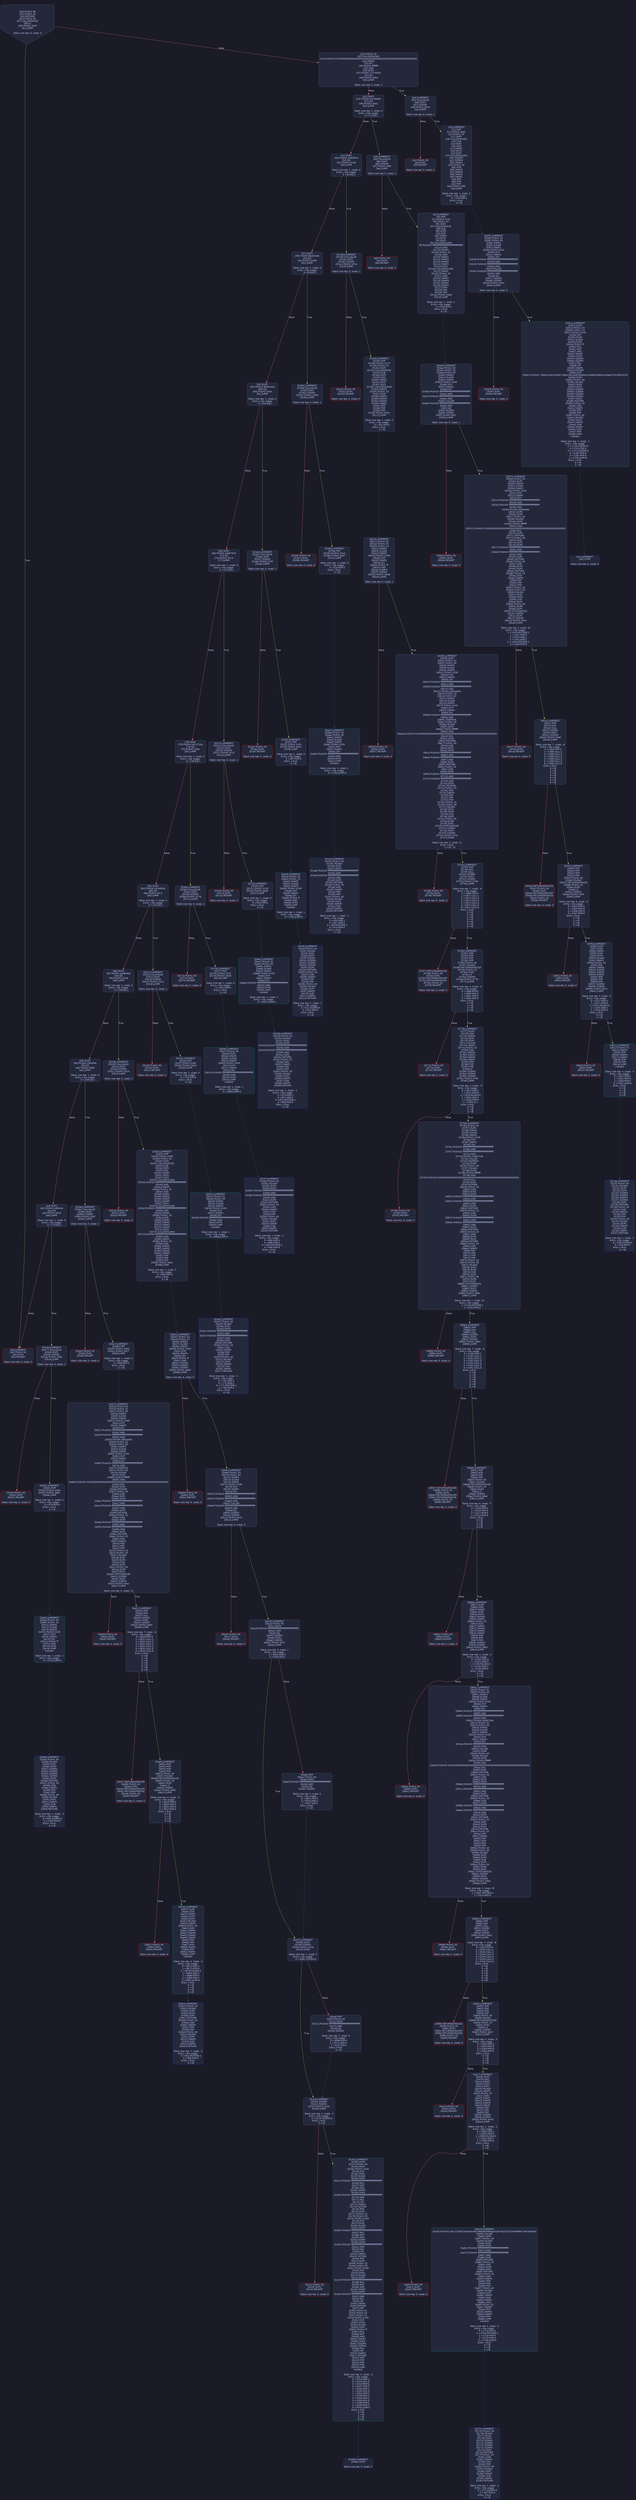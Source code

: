 digraph G {
    node [shape=box, style="filled, rounded", color="#565f89", fontcolor="#c0caf5", fontname="Helvetica", fillcolor="#24283b"];
    edge [color="#414868", fontcolor="#c0caf5", fontname="Helvetica"];
    bgcolor="#1a1b26";
    0 [ label = "[00] PUSH1 80
[02] PUSH1 40
[04] MSTORE
[05] PUSH1 04
[07] CALLDATASIZE
[08] LT
[09] PUSH2 00af
[0c] JUMPI

Stack size req: 0, sizeΔ: 0
" shape = invhouse]
    1 [ label = "[0d] PUSH1 00
[0f] CALLDATALOAD
[10] PUSH29 0100000000000000000000000000000000000000000000000000000000
[2e] SWAP1
[2f] DIV
[30] PUSH4 ffffffff
[35] AND
[36] DUP1
[37] PUSH4 27270550
[3c] EQ
[3d] PUSH2 00b4
[40] JUMPI

Stack size req: 0, sizeΔ: 1
"]
    2 [ label = "[41] DUP1
[42] PUSH4 43156db6
[47] EQ
[48] PUSH2 00e3
[4b] JUMPI

Stack size req: 1, sizeΔ: 0
Entry->Op usage:
	0->71:EQ:1
"]
    3 [ label = "[4c] DUP1
[4d] PUSH4 4bbf3a7a
[52] EQ
[53] PUSH2 0148
[56] JUMPI

Stack size req: 1, sizeΔ: 0
Entry->Op usage:
	0->82:EQ:1
"]
    4 [ label = "[57] DUP1
[58] PUSH4 8da5cb5b
[5d] EQ
[5e] PUSH2 018d
[61] JUMPI

Stack size req: 1, sizeΔ: 0
Entry->Op usage:
	0->93:EQ:1
"]
    5 [ label = "[62] DUP1
[63] PUSH4 90ae144e
[68] EQ
[69] PUSH2 01e4
[6c] JUMPI

Stack size req: 1, sizeΔ: 0
Entry->Op usage:
	0->104:EQ:1
"]
    6 [ label = "[6d] DUP1
[6e] PUSH4 a3e67610
[73] EQ
[74] PUSH2 0213
[77] JUMPI

Stack size req: 1, sizeΔ: 0
Entry->Op usage:
	0->115:EQ:1
"]
    7 [ label = "[78] DUP1
[79] PUSH4 b31c710a
[7e] EQ
[7f] PUSH2 026a
[82] JUMPI

Stack size req: 1, sizeΔ: 0
Entry->Op usage:
	0->126:EQ:1
"]
    8 [ label = "[83] DUP1
[84] PUSH4 c42bd05a
[89] EQ
[8a] PUSH2 02c1
[8d] JUMPI

Stack size req: 1, sizeΔ: 0
Entry->Op usage:
	0->137:EQ:1
"]
    9 [ label = "[8e] DUP1
[8f] PUSH4 ca48b0be
[94] EQ
[95] PUSH2 0318
[98] JUMPI

Stack size req: 1, sizeΔ: 0
Entry->Op usage:
	0->148:EQ:1
"]
    10 [ label = "[99] DUP1
[9a] PUSH4 cfa5df4b
[9f] EQ
[a0] PUSH2 039b
[a3] JUMPI

Stack size req: 1, sizeΔ: 0
Entry->Op usage:
	0->159:EQ:1
"]
    11 [ label = "[a4] DUP1
[a5] PUSH4 fc892cfe
[aa] EQ
[ab] PUSH2 03c6
[ae] JUMPI

Stack size req: 1, sizeΔ: 0
Entry->Op usage:
	0->170:EQ:1
"]
    12 [ label = "[af] JUMPDEST
[b0] PUSH1 00
[b2] DUP1
[b3] REVERT

Stack size req: 0, sizeΔ: 0
" color = "red"]
    13 [ label = "[b4] JUMPDEST
[b5] CALLVALUE
[b6] DUP1
[b7] ISZERO
[b8] PUSH2 00c0
[bb] JUMPI

Stack size req: 0, sizeΔ: 1
"]
    14 [ label = "[bc] PUSH1 00
[be] DUP1
[bf] REVERT

Stack size req: 0, sizeΔ: 0
" color = "red"]
    15 [ label = "[c0] JUMPDEST
[c1] POP
[c2] PUSH2 00e1
[c5] PUSH1 04
[c7] DUP1
[c8] CALLDATASIZE
[c9] SUB
[ca] DUP2
[cb] ADD
[cc] SWAP1
[cd] DUP1
[ce] DUP1
[cf] CALLDATALOAD
[d0] ISZERO
[d1] ISZERO
[d2] SWAP1
[d3] PUSH1 20
[d5] ADD
[d6] SWAP1
[d7] SWAP3
[d8] SWAP2
[d9] SWAP1
[da] POP
[db] POP
[dc] POP
[dd] PUSH2 03f5
[e0] JUMP

Stack size req: 1, sizeΔ: 1
Entry->Op usage:
	0->193:POP:0
Entry->Exit:
	0->😵
"]
    16 [ label = "[e1] JUMPDEST
[e2] STOP

Stack size req: 0, sizeΔ: 0
" color = "darkblue"]
    17 [ label = "[e3] JUMPDEST
[e4] CALLVALUE
[e5] DUP1
[e6] ISZERO
[e7] PUSH2 00ef
[ea] JUMPI

Stack size req: 0, sizeΔ: 1
"]
    18 [ label = "[eb] PUSH1 00
[ed] DUP1
[ee] REVERT

Stack size req: 0, sizeΔ: 0
" color = "red"]
    19 [ label = "[ef] JUMPDEST
[f0] POP
[f1] PUSH2 012e
[f4] PUSH1 04
[f6] DUP1
[f7] CALLDATASIZE
[f8] SUB
[f9] DUP2
[fa] ADD
[fb] SWAP1
[fc] DUP1
[fd] DUP1
[fe] CALLDATALOAD
[ff] PUSH20 ffffffffffffffffffffffffffffffffffffffff
[0114] AND
[0115] SWAP1
[0116] PUSH1 20
[0118] ADD
[0119] SWAP1
[011a] SWAP3
[011b] SWAP2
[011c] SWAP1
[011d] DUP1
[011e] CALLDATALOAD
[011f] SWAP1
[0120] PUSH1 20
[0122] ADD
[0123] SWAP1
[0124] SWAP3
[0125] SWAP2
[0126] SWAP1
[0127] POP
[0128] POP
[0129] POP
[012a] PUSH2 04a9
[012d] JUMP

Stack size req: 1, sizeΔ: 2
Entry->Op usage:
	0->240:POP:0
Entry->Exit:
	0->😵
"]
    20 [ label = "[012e] JUMPDEST
[012f] PUSH1 40
[0131] MLOAD
[0132] DUP1
[0133] DUP3
[0134] ISZERO
[0135] ISZERO
[0136] ISZERO
[0137] ISZERO
[0138] DUP2
[0139] MSTORE
[013a] PUSH1 20
[013c] ADD
[013d] SWAP2
[013e] POP
[013f] POP
[0140] PUSH1 40
[0142] MLOAD
[0143] DUP1
[0144] SWAP2
[0145] SUB
[0146] SWAP1
[0147] RETURN

Stack size req: 1, sizeΔ: -1
Entry->Op usage:
	0->308:ISZERO:0
	0->318:POP:0
Entry->Exit:
	0->😵
" color = "darkblue"]
    21 [ label = "[0148] JUMPDEST
[0149] CALLVALUE
[014a] DUP1
[014b] ISZERO
[014c] PUSH2 0154
[014f] JUMPI

Stack size req: 0, sizeΔ: 1
"]
    22 [ label = "[0150] PUSH1 00
[0152] DUP1
[0153] REVERT

Stack size req: 0, sizeΔ: 0
" color = "red"]
    23 [ label = "[0154] JUMPDEST
[0155] POP
[0156] PUSH2 0173
[0159] PUSH1 04
[015b] DUP1
[015c] CALLDATASIZE
[015d] SUB
[015e] DUP2
[015f] ADD
[0160] SWAP1
[0161] DUP1
[0162] DUP1
[0163] CALLDATALOAD
[0164] SWAP1
[0165] PUSH1 20
[0167] ADD
[0168] SWAP1
[0169] SWAP3
[016a] SWAP2
[016b] SWAP1
[016c] POP
[016d] POP
[016e] POP
[016f] PUSH2 061b
[0172] JUMP

Stack size req: 1, sizeΔ: 1
Entry->Op usage:
	0->341:POP:0
Entry->Exit:
	0->😵
"]
    24 [ label = "[0173] JUMPDEST
[0174] PUSH1 40
[0176] MLOAD
[0177] DUP1
[0178] DUP3
[0179] ISZERO
[017a] ISZERO
[017b] ISZERO
[017c] ISZERO
[017d] DUP2
[017e] MSTORE
[017f] PUSH1 20
[0181] ADD
[0182] SWAP2
[0183] POP
[0184] POP
[0185] PUSH1 40
[0187] MLOAD
[0188] DUP1
[0189] SWAP2
[018a] SUB
[018b] SWAP1
[018c] RETURN

Stack size req: 1, sizeΔ: -1
Entry->Op usage:
	0->377:ISZERO:0
	0->387:POP:0
Entry->Exit:
	0->😵
" color = "darkblue"]
    25 [ label = "[018d] JUMPDEST
[018e] CALLVALUE
[018f] DUP1
[0190] ISZERO
[0191] PUSH2 0199
[0194] JUMPI

Stack size req: 0, sizeΔ: 1
"]
    26 [ label = "[0195] PUSH1 00
[0197] DUP1
[0198] REVERT

Stack size req: 0, sizeΔ: 0
" color = "red"]
    27 [ label = "[0199] JUMPDEST
[019a] POP
[019b] PUSH2 01a2
[019e] PUSH2 0aa7
[01a1] JUMP

Stack size req: 1, sizeΔ: 0
Entry->Op usage:
	0->410:POP:0
Entry->Exit:
	0->😵
"]
    28 [ label = "[01a2] JUMPDEST
[01a3] PUSH1 40
[01a5] MLOAD
[01a6] DUP1
[01a7] DUP3
[01a8] PUSH20 ffffffffffffffffffffffffffffffffffffffff
[01bd] AND
[01be] PUSH20 ffffffffffffffffffffffffffffffffffffffff
[01d3] AND
[01d4] DUP2
[01d5] MSTORE
[01d6] PUSH1 20
[01d8] ADD
[01d9] SWAP2
[01da] POP
[01db] POP
[01dc] PUSH1 40
[01de] MLOAD
[01df] DUP1
[01e0] SWAP2
[01e1] SUB
[01e2] SWAP1
[01e3] RETURN

Stack size req: 1, sizeΔ: -1
Entry->Op usage:
	0->445:AND:1
	0->467:AND:1
	0->469:MSTORE:1
	0->474:POP:0
Entry->Exit:
	0->😵
" color = "darkblue"]
    29 [ label = "[01e4] JUMPDEST
[01e5] CALLVALUE
[01e6] DUP1
[01e7] ISZERO
[01e8] PUSH2 01f0
[01eb] JUMPI

Stack size req: 0, sizeΔ: 1
"]
    30 [ label = "[01ec] PUSH1 00
[01ee] DUP1
[01ef] REVERT

Stack size req: 0, sizeΔ: 0
" color = "red"]
    31 [ label = "[01f0] JUMPDEST
[01f1] POP
[01f2] PUSH2 01f9
[01f5] PUSH2 0acd
[01f8] JUMP

Stack size req: 1, sizeΔ: 0
Entry->Op usage:
	0->497:POP:0
Entry->Exit:
	0->😵
"]
    32 [ label = "[01f9] JUMPDEST
[01fa] PUSH1 40
[01fc] MLOAD
[01fd] DUP1
[01fe] DUP3
[01ff] ISZERO
[0200] ISZERO
[0201] ISZERO
[0202] ISZERO
[0203] DUP2
[0204] MSTORE
[0205] PUSH1 20
[0207] ADD
[0208] SWAP2
[0209] POP
[020a] POP
[020b] PUSH1 40
[020d] MLOAD
[020e] DUP1
[020f] SWAP2
[0210] SUB
[0211] SWAP1
[0212] RETURN

Stack size req: 1, sizeΔ: -1
Entry->Op usage:
	0->511:ISZERO:0
	0->521:POP:0
Entry->Exit:
	0->😵
" color = "darkblue"]
    33 [ label = "[0213] JUMPDEST
[0214] CALLVALUE
[0215] DUP1
[0216] ISZERO
[0217] PUSH2 021f
[021a] JUMPI

Stack size req: 0, sizeΔ: 1
"]
    34 [ label = "[021b] PUSH1 00
[021d] DUP1
[021e] REVERT

Stack size req: 0, sizeΔ: 0
" color = "red"]
    35 [ label = "[021f] JUMPDEST
[0220] POP
[0221] PUSH2 0228
[0224] PUSH2 0ae0
[0227] JUMP

Stack size req: 1, sizeΔ: 0
Entry->Op usage:
	0->544:POP:0
Entry->Exit:
	0->😵
"]
    36 [ label = "[0228] JUMPDEST
[0229] PUSH1 40
[022b] MLOAD
[022c] DUP1
[022d] DUP3
[022e] PUSH20 ffffffffffffffffffffffffffffffffffffffff
[0243] AND
[0244] PUSH20 ffffffffffffffffffffffffffffffffffffffff
[0259] AND
[025a] DUP2
[025b] MSTORE
[025c] PUSH1 20
[025e] ADD
[025f] SWAP2
[0260] POP
[0261] POP
[0262] PUSH1 40
[0264] MLOAD
[0265] DUP1
[0266] SWAP2
[0267] SUB
[0268] SWAP1
[0269] RETURN

Stack size req: 1, sizeΔ: -1
Entry->Op usage:
	0->579:AND:1
	0->601:AND:1
	0->603:MSTORE:1
	0->608:POP:0
Entry->Exit:
	0->😵
" color = "darkblue"]
    37 [ label = "[026a] JUMPDEST
[026b] CALLVALUE
[026c] DUP1
[026d] ISZERO
[026e] PUSH2 0276
[0271] JUMPI

Stack size req: 0, sizeΔ: 1
"]
    38 [ label = "[0272] PUSH1 00
[0274] DUP1
[0275] REVERT

Stack size req: 0, sizeΔ: 0
" color = "red"]
    39 [ label = "[0276] JUMPDEST
[0277] POP
[0278] PUSH2 027f
[027b] PUSH2 0b06
[027e] JUMP

Stack size req: 1, sizeΔ: 0
Entry->Op usage:
	0->631:POP:0
Entry->Exit:
	0->😵
"]
    40 [ label = "[027f] JUMPDEST
[0280] PUSH1 40
[0282] MLOAD
[0283] DUP1
[0284] DUP3
[0285] PUSH20 ffffffffffffffffffffffffffffffffffffffff
[029a] AND
[029b] PUSH20 ffffffffffffffffffffffffffffffffffffffff
[02b0] AND
[02b1] DUP2
[02b2] MSTORE
[02b3] PUSH1 20
[02b5] ADD
[02b6] SWAP2
[02b7] POP
[02b8] POP
[02b9] PUSH1 40
[02bb] MLOAD
[02bc] DUP1
[02bd] SWAP2
[02be] SUB
[02bf] SWAP1
[02c0] RETURN

Stack size req: 1, sizeΔ: -1
Entry->Op usage:
	0->666:AND:1
	0->688:AND:1
	0->690:MSTORE:1
	0->695:POP:0
Entry->Exit:
	0->😵
" color = "darkblue"]
    41 [ label = "[02c1] JUMPDEST
[02c2] CALLVALUE
[02c3] DUP1
[02c4] ISZERO
[02c5] PUSH2 02cd
[02c8] JUMPI

Stack size req: 0, sizeΔ: 1
"]
    42 [ label = "[02c9] PUSH1 00
[02cb] DUP1
[02cc] REVERT

Stack size req: 0, sizeΔ: 0
" color = "red"]
    43 [ label = "[02cd] JUMPDEST
[02ce] POP
[02cf] PUSH2 02d6
[02d2] PUSH2 0b2b
[02d5] JUMP

Stack size req: 1, sizeΔ: 0
Entry->Op usage:
	0->718:POP:0
Entry->Exit:
	0->😵
"]
    44 [ label = "[02d6] JUMPDEST
[02d7] PUSH1 40
[02d9] MLOAD
[02da] DUP1
[02db] DUP3
[02dc] PUSH20 ffffffffffffffffffffffffffffffffffffffff
[02f1] AND
[02f2] PUSH20 ffffffffffffffffffffffffffffffffffffffff
[0307] AND
[0308] DUP2
[0309] MSTORE
[030a] PUSH1 20
[030c] ADD
[030d] SWAP2
[030e] POP
[030f] POP
[0310] PUSH1 40
[0312] MLOAD
[0313] DUP1
[0314] SWAP2
[0315] SUB
[0316] SWAP1
[0317] RETURN

Stack size req: 1, sizeΔ: -1
Entry->Op usage:
	0->753:AND:1
	0->775:AND:1
	0->777:MSTORE:1
	0->782:POP:0
Entry->Exit:
	0->😵
" color = "darkblue"]
    45 [ label = "[0318] JUMPDEST
[0319] CALLVALUE
[031a] DUP1
[031b] ISZERO
[031c] PUSH2 0324
[031f] JUMPI

Stack size req: 0, sizeΔ: 1
"]
    46 [ label = "[0320] PUSH1 00
[0322] DUP1
[0323] REVERT

Stack size req: 0, sizeΔ: 0
" color = "red"]
    47 [ label = "[0324] JUMPDEST
[0325] POP
[0326] PUSH2 0399
[0329] PUSH1 04
[032b] DUP1
[032c] CALLDATASIZE
[032d] SUB
[032e] DUP2
[032f] ADD
[0330] SWAP1
[0331] DUP1
[0332] DUP1
[0333] CALLDATALOAD
[0334] PUSH20 ffffffffffffffffffffffffffffffffffffffff
[0349] AND
[034a] SWAP1
[034b] PUSH1 20
[034d] ADD
[034e] SWAP1
[034f] SWAP3
[0350] SWAP2
[0351] SWAP1
[0352] DUP1
[0353] CALLDATALOAD
[0354] PUSH20 ffffffffffffffffffffffffffffffffffffffff
[0369] AND
[036a] SWAP1
[036b] PUSH1 20
[036d] ADD
[036e] SWAP1
[036f] SWAP3
[0370] SWAP2
[0371] SWAP1
[0372] DUP1
[0373] CALLDATALOAD
[0374] PUSH20 ffffffffffffffffffffffffffffffffffffffff
[0389] AND
[038a] SWAP1
[038b] PUSH1 20
[038d] ADD
[038e] SWAP1
[038f] SWAP3
[0390] SWAP2
[0391] SWAP1
[0392] POP
[0393] POP
[0394] POP
[0395] PUSH2 0b51
[0398] JUMP

Stack size req: 1, sizeΔ: 3
Entry->Op usage:
	0->805:POP:0
Entry->Exit:
	0->😵
"]
    48 [ label = "[0399] JUMPDEST
[039a] STOP

Stack size req: 0, sizeΔ: 0
" color = "darkblue"]
    49 [ label = "[039b] JUMPDEST
[039c] CALLVALUE
[039d] DUP1
[039e] ISZERO
[039f] PUSH2 03a7
[03a2] JUMPI

Stack size req: 0, sizeΔ: 1
"]
    50 [ label = "[03a3] PUSH1 00
[03a5] DUP1
[03a6] REVERT

Stack size req: 0, sizeΔ: 0
" color = "red"]
    51 [ label = "[03a7] JUMPDEST
[03a8] POP
[03a9] PUSH2 03b0
[03ac] PUSH2 0d17
[03af] JUMP

Stack size req: 1, sizeΔ: 0
Entry->Op usage:
	0->936:POP:0
Entry->Exit:
	0->😵
"]
    52 [ label = "[03b0] JUMPDEST
[03b1] PUSH1 40
[03b3] MLOAD
[03b4] DUP1
[03b5] DUP3
[03b6] DUP2
[03b7] MSTORE
[03b8] PUSH1 20
[03ba] ADD
[03bb] SWAP2
[03bc] POP
[03bd] POP
[03be] PUSH1 40
[03c0] MLOAD
[03c1] DUP1
[03c2] SWAP2
[03c3] SUB
[03c4] SWAP1
[03c5] RETURN

Stack size req: 1, sizeΔ: -1
Entry->Op usage:
	0->951:MSTORE:1
	0->956:POP:0
Entry->Exit:
	0->😵
" color = "darkblue"]
    53 [ label = "[03c6] JUMPDEST
[03c7] CALLVALUE
[03c8] DUP1
[03c9] ISZERO
[03ca] PUSH2 03d2
[03cd] JUMPI

Stack size req: 0, sizeΔ: 1
"]
    54 [ label = "[03ce] PUSH1 00
[03d0] DUP1
[03d1] REVERT

Stack size req: 0, sizeΔ: 0
" color = "red"]
    55 [ label = "[03d2] JUMPDEST
[03d3] POP
[03d4] PUSH2 03db
[03d7] PUSH2 0e6c
[03da] JUMP

Stack size req: 1, sizeΔ: 0
Entry->Op usage:
	0->979:POP:0
Entry->Exit:
	0->😵
"]
    56 [ label = "[03db] JUMPDEST
[03dc] PUSH1 40
[03de] MLOAD
[03df] DUP1
[03e0] DUP3
[03e1] ISZERO
[03e2] ISZERO
[03e3] ISZERO
[03e4] ISZERO
[03e5] DUP2
[03e6] MSTORE
[03e7] PUSH1 20
[03e9] ADD
[03ea] SWAP2
[03eb] POP
[03ec] POP
[03ed] PUSH1 40
[03ef] MLOAD
[03f0] DUP1
[03f1] SWAP2
[03f2] SUB
[03f3] SWAP1
[03f4] RETURN

Stack size req: 1, sizeΔ: -1
Entry->Op usage:
	0->993:ISZERO:0
	0->1003:POP:0
Entry->Exit:
	0->😵
" color = "darkblue"]
    57 [ label = "[03f5] JUMPDEST
[03f6] PUSH1 03
[03f8] PUSH1 00
[03fa] SWAP1
[03fb] SLOAD
[03fc] SWAP1
[03fd] PUSH2 0100
[0400] EXP
[0401] SWAP1
[0402] DIV
[0403] PUSH20 ffffffffffffffffffffffffffffffffffffffff
[0418] AND
[0419] PUSH20 ffffffffffffffffffffffffffffffffffffffff
[042e] AND
[042f] CALLER
[0430] PUSH20 ffffffffffffffffffffffffffffffffffffffff
[0445] AND
[0446] EQ
[0447] ISZERO
[0448] ISZERO
[0449] PUSH2 0451
[044c] JUMPI

Stack size req: 0, sizeΔ: 0
"]
    58 [ label = "[044d] PUSH1 00
[044f] DUP1
[0450] REVERT

Stack size req: 0, sizeΔ: 0
" color = "red"]
    59 [ label = "[0451] JUMPDEST
[0452] DUP1
[0453] PUSH1 03
[0455] PUSH1 14
[0457] PUSH2 0100
[045a] EXP
[045b] DUP2
[045c] SLOAD
[045d] DUP2
[045e] PUSH1 ff
[0460] MUL
[0461] NOT
[0462] AND
[0463] SWAP1
[0464] DUP4
[0465] ISZERO
[0466] ISZERO
[0467] MUL
[0468] OR
[0469] SWAP1
[046a] SSTORE
[046b] POP
[046c] PUSH32 756bb153b7b43b17d80234016df03fefe5c1006455485bc3c9ab570319021676
[048d] DUP2
[048e] PUSH1 40
[0490] MLOAD
[0491] DUP1
[0492] DUP3
[0493] ISZERO
[0494] ISZERO
[0495] ISZERO
[0496] ISZERO
[0497] DUP2
[0498] MSTORE
[0499] PUSH1 20
[049b] ADD
[049c] SWAP2
[049d] POP
[049e] POP
[049f] PUSH1 40
[04a1] MLOAD
[04a2] DUP1
[04a3] SWAP2
[04a4] SUB
[04a5] SWAP1
[04a6] LOG1
[04a7] POP
[04a8] JUMP
Indirect!

Stack size req: 2, sizeΔ: -2
Entry->Op usage:
	0->1125:ISZERO:0
	0->1131:POP:0
	0->1171:ISZERO:0
	0->1181:POP:0
	0->1191:POP:0
	1->1192:JUMP:0
Entry->Exit:
	0->😵
	1->😵
" color = "teal"]
    60 [ label = "[04a9] JUMPDEST
[04aa] PUSH1 00
[04ac] PUSH1 03
[04ae] PUSH1 00
[04b0] SWAP1
[04b1] SLOAD
[04b2] SWAP1
[04b3] PUSH2 0100
[04b6] EXP
[04b7] SWAP1
[04b8] DIV
[04b9] PUSH20 ffffffffffffffffffffffffffffffffffffffff
[04ce] AND
[04cf] PUSH20 ffffffffffffffffffffffffffffffffffffffff
[04e4] AND
[04e5] CALLER
[04e6] PUSH20 ffffffffffffffffffffffffffffffffffffffff
[04fb] AND
[04fc] EQ
[04fd] ISZERO
[04fe] ISZERO
[04ff] PUSH2 0507
[0502] JUMPI

Stack size req: 0, sizeΔ: 1
"]
    61 [ label = "[0503] PUSH1 00
[0505] DUP1
[0506] REVERT

Stack size req: 0, sizeΔ: 0
" color = "red"]
    62 [ label = "[0507] JUMPDEST
[0508] PUSH1 00
[050a] DUP1
[050b] SWAP1
[050c] SLOAD
[050d] SWAP1
[050e] PUSH2 0100
[0511] EXP
[0512] SWAP1
[0513] DIV
[0514] PUSH20 ffffffffffffffffffffffffffffffffffffffff
[0529] AND
[052a] PUSH20 ffffffffffffffffffffffffffffffffffffffff
[053f] AND
[0540] PUSH4 a9059cbb
[0545] DUP5
[0546] DUP5
[0547] PUSH1 40
[0549] MLOAD
[054a] DUP4
[054b] PUSH4 ffffffff
[0550] AND
[0551] PUSH29 0100000000000000000000000000000000000000000000000000000000
[056f] MUL
[0570] DUP2
[0571] MSTORE
[0572] PUSH1 04
[0574] ADD
[0575] DUP1
[0576] DUP4
[0577] PUSH20 ffffffffffffffffffffffffffffffffffffffff
[058c] AND
[058d] PUSH20 ffffffffffffffffffffffffffffffffffffffff
[05a2] AND
[05a3] DUP2
[05a4] MSTORE
[05a5] PUSH1 20
[05a7] ADD
[05a8] DUP3
[05a9] DUP2
[05aa] MSTORE
[05ab] PUSH1 20
[05ad] ADD
[05ae] SWAP3
[05af] POP
[05b0] POP
[05b1] POP
[05b2] PUSH1 20
[05b4] PUSH1 40
[05b6] MLOAD
[05b7] DUP1
[05b8] DUP4
[05b9] SUB
[05ba] DUP2
[05bb] PUSH1 00
[05bd] DUP8
[05be] DUP1
[05bf] EXTCODESIZE
[05c0] ISZERO
[05c1] DUP1
[05c2] ISZERO
[05c3] PUSH2 05cb
[05c6] JUMPI

Stack size req: 3, sizeΔ: 10
Entry->Op usage:
	1->1450:MSTORE:1
	1->1457:POP:0
	2->1420:AND:1
	2->1442:AND:1
	2->1444:MSTORE:1
	2->1455:POP:0
"]
    63 [ label = "[05c7] PUSH1 00
[05c9] DUP1
[05ca] REVERT

Stack size req: 0, sizeΔ: 0
" color = "red"]
    64 [ label = "[05cb] JUMPDEST
[05cc] POP
[05cd] GAS
[05ce] CALL
[05cf] ISZERO
[05d0] DUP1
[05d1] ISZERO
[05d2] PUSH2 05df
[05d5] JUMPI

Stack size req: 7, sizeΔ: -6
Entry->Op usage:
	0->1484:POP:0
	1->1486:CALL:1
	2->1486:CALL:2
	3->1486:CALL:3
	4->1486:CALL:4
	5->1486:CALL:5
	6->1486:CALL:6
Entry->Exit:
	0->😵
	1->😵
	2->😵
	3->😵
	4->😵
	5->😵
	6->😵
"]
    65 [ label = "[05d6] RETURNDATASIZE
[05d7] PUSH1 00
[05d9] DUP1
[05da] RETURNDATACOPY
[05db] RETURNDATASIZE
[05dc] PUSH1 00
[05de] REVERT

Stack size req: 0, sizeΔ: 0
" color = "red"]
    66 [ label = "[05df] JUMPDEST
[05e0] POP
[05e1] POP
[05e2] POP
[05e3] POP
[05e4] PUSH1 40
[05e6] MLOAD
[05e7] RETURNDATASIZE
[05e8] PUSH1 20
[05ea] DUP2
[05eb] LT
[05ec] ISZERO
[05ed] PUSH2 05f5
[05f0] JUMPI

Stack size req: 4, sizeΔ: -2
Entry->Op usage:
	0->1504:POP:0
	1->1505:POP:0
	2->1506:POP:0
	3->1507:POP:0
Entry->Exit:
	0->😵
	1->😵
	2->😵
	3->😵
"]
    67 [ label = "[05f1] PUSH1 00
[05f3] DUP1
[05f4] REVERT

Stack size req: 0, sizeΔ: 0
" color = "red"]
    68 [ label = "[05f5] JUMPDEST
[05f6] DUP2
[05f7] ADD
[05f8] SWAP1
[05f9] DUP1
[05fa] DUP1
[05fb] MLOAD
[05fc] SWAP1
[05fd] PUSH1 20
[05ff] ADD
[0600] SWAP1
[0601] SWAP3
[0602] SWAP2
[0603] SWAP1
[0604] POP
[0605] POP
[0606] POP
[0607] ISZERO
[0608] ISZERO
[0609] PUSH2 0611
[060c] JUMPI

Stack size req: 2, sizeΔ: -2
Entry->Op usage:
	0->1527:ADD:1
	1->1527:ADD:0
	1->1531:MLOAD:0
	1->1535:ADD:1
	1->1541:POP:0
Entry->Exit:
	0->😵
	1->😵
"]
    69 [ label = "[060d] PUSH1 00
[060f] DUP1
[0610] REVERT

Stack size req: 0, sizeΔ: 0
" color = "red"]
    70 [ label = "[0611] JUMPDEST
[0612] PUSH1 01
[0614] SWAP1
[0615] POP
[0616] SWAP3
[0617] SWAP2
[0618] POP
[0619] POP
[061a] JUMP
Indirect!

Stack size req: 4, sizeΔ: -3
Entry->Op usage:
	0->1557:POP:0
	1->1561:POP:0
	2->1560:POP:0
	3->1562:JUMP:0
Entry->Exit:
	0->😵
	1->😵
	2->😵
	3->😵
" color = "teal"]
    71 [ label = "[061b] JUMPDEST
[061c] PUSH1 00
[061e] PUSH1 03
[0620] PUSH1 14
[0622] SWAP1
[0623] SLOAD
[0624] SWAP1
[0625] PUSH2 0100
[0628] EXP
[0629] SWAP1
[062a] DIV
[062b] PUSH1 ff
[062d] AND
[062e] ISZERO
[062f] ISZERO
[0630] PUSH2 0638
[0633] JUMPI

Stack size req: 0, sizeΔ: 1
"]
    72 [ label = "[0634] PUSH1 00
[0636] DUP1
[0637] REVERT

Stack size req: 0, sizeΔ: 0
" color = "red"]
    73 [ label = "[0638] JUMPDEST
[0639] DUP2
[063a] PUSH1 01
[063c] PUSH1 00
[063e] SWAP1
[063f] SLOAD
[0640] SWAP1
[0641] PUSH2 0100
[0644] EXP
[0645] SWAP1
[0646] DIV
[0647] PUSH20 ffffffffffffffffffffffffffffffffffffffff
[065c] AND
[065d] PUSH20 ffffffffffffffffffffffffffffffffffffffff
[0672] AND
[0673] PUSH4 dd62ed3e
[0678] PUSH1 02
[067a] PUSH1 00
[067c] SWAP1
[067d] SLOAD
[067e] SWAP1
[067f] PUSH2 0100
[0682] EXP
[0683] SWAP1
[0684] DIV
[0685] PUSH20 ffffffffffffffffffffffffffffffffffffffff
[069a] AND
[069b] ADDRESS
[069c] PUSH1 40
[069e] MLOAD
[069f] DUP4
[06a0] PUSH4 ffffffff
[06a5] AND
[06a6] PUSH29 0100000000000000000000000000000000000000000000000000000000
[06c4] MUL
[06c5] DUP2
[06c6] MSTORE
[06c7] PUSH1 04
[06c9] ADD
[06ca] DUP1
[06cb] DUP4
[06cc] PUSH20 ffffffffffffffffffffffffffffffffffffffff
[06e1] AND
[06e2] PUSH20 ffffffffffffffffffffffffffffffffffffffff
[06f7] AND
[06f8] DUP2
[06f9] MSTORE
[06fa] PUSH1 20
[06fc] ADD
[06fd] DUP3
[06fe] PUSH20 ffffffffffffffffffffffffffffffffffffffff
[0713] AND
[0714] PUSH20 ffffffffffffffffffffffffffffffffffffffff
[0729] AND
[072a] DUP2
[072b] MSTORE
[072c] PUSH1 20
[072e] ADD
[072f] SWAP3
[0730] POP
[0731] POP
[0732] POP
[0733] PUSH1 20
[0735] PUSH1 40
[0737] MLOAD
[0738] DUP1
[0739] DUP4
[073a] SUB
[073b] DUP2
[073c] PUSH1 00
[073e] DUP8
[073f] DUP1
[0740] EXTCODESIZE
[0741] ISZERO
[0742] DUP1
[0743] ISZERO
[0744] PUSH2 074c
[0747] JUMPI

Stack size req: 2, sizeΔ: 11
Entry->Exit:
	1->10, 12
"]
    74 [ label = "[0748] PUSH1 00
[074a] DUP1
[074b] REVERT

Stack size req: 0, sizeΔ: 0
" color = "red"]
    75 [ label = "[074c] JUMPDEST
[074d] POP
[074e] GAS
[074f] CALL
[0750] ISZERO
[0751] DUP1
[0752] ISZERO
[0753] PUSH2 0760
[0756] JUMPI

Stack size req: 7, sizeΔ: -6
Entry->Op usage:
	0->1869:POP:0
	1->1871:CALL:1
	2->1871:CALL:2
	3->1871:CALL:3
	4->1871:CALL:4
	5->1871:CALL:5
	6->1871:CALL:6
Entry->Exit:
	0->😵
	1->😵
	2->😵
	3->😵
	4->😵
	5->😵
	6->😵
"]
    76 [ label = "[0757] RETURNDATASIZE
[0758] PUSH1 00
[075a] DUP1
[075b] RETURNDATACOPY
[075c] RETURNDATASIZE
[075d] PUSH1 00
[075f] REVERT

Stack size req: 0, sizeΔ: 0
" color = "red"]
    77 [ label = "[0760] JUMPDEST
[0761] POP
[0762] POP
[0763] POP
[0764] POP
[0765] PUSH1 40
[0767] MLOAD
[0768] RETURNDATASIZE
[0769] PUSH1 20
[076b] DUP2
[076c] LT
[076d] ISZERO
[076e] PUSH2 0776
[0771] JUMPI

Stack size req: 4, sizeΔ: -2
Entry->Op usage:
	0->1889:POP:0
	1->1890:POP:0
	2->1891:POP:0
	3->1892:POP:0
Entry->Exit:
	0->😵
	1->😵
	2->😵
	3->😵
"]
    78 [ label = "[0772] PUSH1 00
[0774] DUP1
[0775] REVERT

Stack size req: 0, sizeΔ: 0
" color = "red"]
    79 [ label = "[0776] JUMPDEST
[0777] DUP2
[0778] ADD
[0779] SWAP1
[077a] DUP1
[077b] DUP1
[077c] MLOAD
[077d] SWAP1
[077e] PUSH1 20
[0780] ADD
[0781] SWAP1
[0782] SWAP3
[0783] SWAP2
[0784] SWAP1
[0785] POP
[0786] POP
[0787] POP
[0788] LT
[0789] ISZERO
[078a] ISZERO
[078b] ISZERO
[078c] PUSH2 0794
[078f] JUMPI

Stack size req: 3, sizeΔ: -3
Entry->Op usage:
	0->1912:ADD:1
	1->1912:ADD:0
	1->1916:MLOAD:0
	1->1920:ADD:1
	1->1926:POP:0
	2->1928:LT:1
Entry->Exit:
	0->😵
	1->😵
	2->😵
"]
    80 [ label = "[0790] PUSH1 00
[0792] DUP1
[0793] REVERT

Stack size req: 0, sizeΔ: 0
" color = "red"]
    81 [ label = "[0794] JUMPDEST
[0795] PUSH1 00
[0797] DUP1
[0798] SWAP1
[0799] SLOAD
[079a] SWAP1
[079b] PUSH2 0100
[079e] EXP
[079f] SWAP1
[07a0] DIV
[07a1] PUSH20 ffffffffffffffffffffffffffffffffffffffff
[07b6] AND
[07b7] PUSH20 ffffffffffffffffffffffffffffffffffffffff
[07cc] AND
[07cd] PUSH4 23b872dd
[07d2] CALLER
[07d3] ADDRESS
[07d4] DUP6
[07d5] PUSH1 40
[07d7] MLOAD
[07d8] DUP5
[07d9] PUSH4 ffffffff
[07de] AND
[07df] PUSH29 0100000000000000000000000000000000000000000000000000000000
[07fd] MUL
[07fe] DUP2
[07ff] MSTORE
[0800] PUSH1 04
[0802] ADD
[0803] DUP1
[0804] DUP5
[0805] PUSH20 ffffffffffffffffffffffffffffffffffffffff
[081a] AND
[081b] PUSH20 ffffffffffffffffffffffffffffffffffffffff
[0830] AND
[0831] DUP2
[0832] MSTORE
[0833] PUSH1 20
[0835] ADD
[0836] DUP4
[0837] PUSH20 ffffffffffffffffffffffffffffffffffffffff
[084c] AND
[084d] PUSH20 ffffffffffffffffffffffffffffffffffffffff
[0862] AND
[0863] DUP2
[0864] MSTORE
[0865] PUSH1 20
[0867] ADD
[0868] DUP3
[0869] DUP2
[086a] MSTORE
[086b] PUSH1 20
[086d] ADD
[086e] SWAP4
[086f] POP
[0870] POP
[0871] POP
[0872] POP
[0873] PUSH1 20
[0875] PUSH1 40
[0877] MLOAD
[0878] DUP1
[0879] DUP4
[087a] SUB
[087b] DUP2
[087c] PUSH1 00
[087e] DUP8
[087f] DUP1
[0880] EXTCODESIZE
[0881] ISZERO
[0882] DUP1
[0883] ISZERO
[0884] PUSH2 088c
[0887] JUMPI

Stack size req: 2, sizeΔ: 10
Entry->Op usage:
	1->2154:MSTORE:1
	1->2161:POP:0
"]
    82 [ label = "[0888] PUSH1 00
[088a] DUP1
[088b] REVERT

Stack size req: 0, sizeΔ: 0
" color = "red"]
    83 [ label = "[088c] JUMPDEST
[088d] POP
[088e] GAS
[088f] CALL
[0890] ISZERO
[0891] DUP1
[0892] ISZERO
[0893] PUSH2 08a0
[0896] JUMPI

Stack size req: 7, sizeΔ: -6
Entry->Op usage:
	0->2189:POP:0
	1->2191:CALL:1
	2->2191:CALL:2
	3->2191:CALL:3
	4->2191:CALL:4
	5->2191:CALL:5
	6->2191:CALL:6
Entry->Exit:
	0->😵
	1->😵
	2->😵
	3->😵
	4->😵
	5->😵
	6->😵
"]
    84 [ label = "[0897] RETURNDATASIZE
[0898] PUSH1 00
[089a] DUP1
[089b] RETURNDATACOPY
[089c] RETURNDATASIZE
[089d] PUSH1 00
[089f] REVERT

Stack size req: 0, sizeΔ: 0
" color = "red"]
    85 [ label = "[08a0] JUMPDEST
[08a1] POP
[08a2] POP
[08a3] POP
[08a4] POP
[08a5] PUSH1 40
[08a7] MLOAD
[08a8] RETURNDATASIZE
[08a9] PUSH1 20
[08ab] DUP2
[08ac] LT
[08ad] ISZERO
[08ae] PUSH2 08b6
[08b1] JUMPI

Stack size req: 4, sizeΔ: -2
Entry->Op usage:
	0->2209:POP:0
	1->2210:POP:0
	2->2211:POP:0
	3->2212:POP:0
Entry->Exit:
	0->😵
	1->😵
	2->😵
	3->😵
"]
    86 [ label = "[08b2] PUSH1 00
[08b4] DUP1
[08b5] REVERT

Stack size req: 0, sizeΔ: 0
" color = "red"]
    87 [ label = "[08b6] JUMPDEST
[08b7] DUP2
[08b8] ADD
[08b9] SWAP1
[08ba] DUP1
[08bb] DUP1
[08bc] MLOAD
[08bd] SWAP1
[08be] PUSH1 20
[08c0] ADD
[08c1] SWAP1
[08c2] SWAP3
[08c3] SWAP2
[08c4] SWAP1
[08c5] POP
[08c6] POP
[08c7] POP
[08c8] ISZERO
[08c9] ISZERO
[08ca] PUSH2 08d2
[08cd] JUMPI

Stack size req: 2, sizeΔ: -2
Entry->Op usage:
	0->2232:ADD:1
	1->2232:ADD:0
	1->2236:MLOAD:0
	1->2240:ADD:1
	1->2246:POP:0
Entry->Exit:
	0->😵
	1->😵
"]
    88 [ label = "[08ce] PUSH1 00
[08d0] DUP1
[08d1] REVERT

Stack size req: 0, sizeΔ: 0
" color = "red"]
    89 [ label = "[08d2] JUMPDEST
[08d3] PUSH1 01
[08d5] PUSH1 00
[08d7] SWAP1
[08d8] SLOAD
[08d9] SWAP1
[08da] PUSH2 0100
[08dd] EXP
[08de] SWAP1
[08df] DIV
[08e0] PUSH20 ffffffffffffffffffffffffffffffffffffffff
[08f5] AND
[08f6] PUSH20 ffffffffffffffffffffffffffffffffffffffff
[090b] AND
[090c] PUSH4 23b872dd
[0911] PUSH1 02
[0913] PUSH1 00
[0915] SWAP1
[0916] SLOAD
[0917] SWAP1
[0918] PUSH2 0100
[091b] EXP
[091c] SWAP1
[091d] DIV
[091e] PUSH20 ffffffffffffffffffffffffffffffffffffffff
[0933] AND
[0934] CALLER
[0935] DUP6
[0936] PUSH1 40
[0938] MLOAD
[0939] DUP5
[093a] PUSH4 ffffffff
[093f] AND
[0940] PUSH29 0100000000000000000000000000000000000000000000000000000000
[095e] MUL
[095f] DUP2
[0960] MSTORE
[0961] PUSH1 04
[0963] ADD
[0964] DUP1
[0965] DUP5
[0966] PUSH20 ffffffffffffffffffffffffffffffffffffffff
[097b] AND
[097c] PUSH20 ffffffffffffffffffffffffffffffffffffffff
[0991] AND
[0992] DUP2
[0993] MSTORE
[0994] PUSH1 20
[0996] ADD
[0997] DUP4
[0998] PUSH20 ffffffffffffffffffffffffffffffffffffffff
[09ad] AND
[09ae] PUSH20 ffffffffffffffffffffffffffffffffffffffff
[09c3] AND
[09c4] DUP2
[09c5] MSTORE
[09c6] PUSH1 20
[09c8] ADD
[09c9] DUP3
[09ca] DUP2
[09cb] MSTORE
[09cc] PUSH1 20
[09ce] ADD
[09cf] SWAP4
[09d0] POP
[09d1] POP
[09d2] POP
[09d3] POP
[09d4] PUSH1 20
[09d6] PUSH1 40
[09d8] MLOAD
[09d9] DUP1
[09da] DUP4
[09db] SUB
[09dc] DUP2
[09dd] PUSH1 00
[09df] DUP8
[09e0] DUP1
[09e1] EXTCODESIZE
[09e2] ISZERO
[09e3] DUP1
[09e4] ISZERO
[09e5] PUSH2 09ed
[09e8] JUMPI

Stack size req: 2, sizeΔ: 10
Entry->Op usage:
	1->2507:MSTORE:1
	1->2514:POP:0
"]
    90 [ label = "[09e9] PUSH1 00
[09eb] DUP1
[09ec] REVERT

Stack size req: 0, sizeΔ: 0
" color = "red"]
    91 [ label = "[09ed] JUMPDEST
[09ee] POP
[09ef] GAS
[09f0] CALL
[09f1] ISZERO
[09f2] DUP1
[09f3] ISZERO
[09f4] PUSH2 0a01
[09f7] JUMPI

Stack size req: 7, sizeΔ: -6
Entry->Op usage:
	0->2542:POP:0
	1->2544:CALL:1
	2->2544:CALL:2
	3->2544:CALL:3
	4->2544:CALL:4
	5->2544:CALL:5
	6->2544:CALL:6
Entry->Exit:
	0->😵
	1->😵
	2->😵
	3->😵
	4->😵
	5->😵
	6->😵
"]
    92 [ label = "[09f8] RETURNDATASIZE
[09f9] PUSH1 00
[09fb] DUP1
[09fc] RETURNDATACOPY
[09fd] RETURNDATASIZE
[09fe] PUSH1 00
[0a00] REVERT

Stack size req: 0, sizeΔ: 0
" color = "red"]
    93 [ label = "[0a01] JUMPDEST
[0a02] POP
[0a03] POP
[0a04] POP
[0a05] POP
[0a06] PUSH1 40
[0a08] MLOAD
[0a09] RETURNDATASIZE
[0a0a] PUSH1 20
[0a0c] DUP2
[0a0d] LT
[0a0e] ISZERO
[0a0f] PUSH2 0a17
[0a12] JUMPI

Stack size req: 4, sizeΔ: -2
Entry->Op usage:
	0->2562:POP:0
	1->2563:POP:0
	2->2564:POP:0
	3->2565:POP:0
Entry->Exit:
	0->😵
	1->😵
	2->😵
	3->😵
"]
    94 [ label = "[0a13] PUSH1 00
[0a15] DUP1
[0a16] REVERT

Stack size req: 0, sizeΔ: 0
" color = "red"]
    95 [ label = "[0a17] JUMPDEST
[0a18] DUP2
[0a19] ADD
[0a1a] SWAP1
[0a1b] DUP1
[0a1c] DUP1
[0a1d] MLOAD
[0a1e] SWAP1
[0a1f] PUSH1 20
[0a21] ADD
[0a22] SWAP1
[0a23] SWAP3
[0a24] SWAP2
[0a25] SWAP1
[0a26] POP
[0a27] POP
[0a28] POP
[0a29] ISZERO
[0a2a] ISZERO
[0a2b] PUSH2 0a33
[0a2e] JUMPI

Stack size req: 2, sizeΔ: -2
Entry->Op usage:
	0->2585:ADD:1
	1->2585:ADD:0
	1->2589:MLOAD:0
	1->2593:ADD:1
	1->2599:POP:0
Entry->Exit:
	0->😵
	1->😵
"]
    96 [ label = "[0a2f] PUSH1 00
[0a31] DUP1
[0a32] REVERT

Stack size req: 0, sizeΔ: 0
" color = "red"]
    97 [ label = "[0a33] JUMPDEST
[0a34] PUSH32 562c219552544ec4c9d7a8eb850f80ea152973e315372bf4999fe7c953ea004f
[0a55] CALLER
[0a56] DUP4
[0a57] PUSH1 40
[0a59] MLOAD
[0a5a] DUP1
[0a5b] DUP4
[0a5c] PUSH20 ffffffffffffffffffffffffffffffffffffffff
[0a71] AND
[0a72] PUSH20 ffffffffffffffffffffffffffffffffffffffff
[0a87] AND
[0a88] DUP2
[0a89] MSTORE
[0a8a] PUSH1 20
[0a8c] ADD
[0a8d] DUP3
[0a8e] DUP2
[0a8f] MSTORE
[0a90] PUSH1 20
[0a92] ADD
[0a93] SWAP3
[0a94] POP
[0a95] POP
[0a96] POP
[0a97] PUSH1 40
[0a99] MLOAD
[0a9a] DUP1
[0a9b] SWAP2
[0a9c] SUB
[0a9d] SWAP1
[0a9e] LOG1
[0a9f] PUSH1 01
[0aa1] SWAP1
[0aa2] POP
[0aa3] SWAP2
[0aa4] SWAP1
[0aa5] POP
[0aa6] JUMP
Indirect!

Stack size req: 3, sizeΔ: -2
Entry->Op usage:
	0->2722:POP:0
	1->2703:MSTORE:1
	1->2710:POP:0
	1->2725:POP:0
	2->2726:JUMP:0
Entry->Exit:
	0->😵
	1->😵
	2->😵
" color = "teal"]
    98 [ label = "[0aa7] JUMPDEST
[0aa8] PUSH1 03
[0aaa] PUSH1 00
[0aac] SWAP1
[0aad] SLOAD
[0aae] SWAP1
[0aaf] PUSH2 0100
[0ab2] EXP
[0ab3] SWAP1
[0ab4] DIV
[0ab5] PUSH20 ffffffffffffffffffffffffffffffffffffffff
[0aca] AND
[0acb] DUP2
[0acc] JUMP
Indirect!

Stack size req: 1, sizeΔ: 1
Entry->Op usage:
	0->2764:JUMP:0
" color = "teal"]
    99 [ label = "[0acd] JUMPDEST
[0ace] PUSH1 03
[0ad0] PUSH1 14
[0ad2] SWAP1
[0ad3] SLOAD
[0ad4] SWAP1
[0ad5] PUSH2 0100
[0ad8] EXP
[0ad9] SWAP1
[0ada] DIV
[0adb] PUSH1 ff
[0add] AND
[0ade] DUP2
[0adf] JUMP
Indirect!

Stack size req: 1, sizeΔ: 1
Entry->Op usage:
	0->2783:JUMP:0
" color = "teal"]
    100 [ label = "[0ae0] JUMPDEST
[0ae1] PUSH1 02
[0ae3] PUSH1 00
[0ae5] SWAP1
[0ae6] SLOAD
[0ae7] SWAP1
[0ae8] PUSH2 0100
[0aeb] EXP
[0aec] SWAP1
[0aed] DIV
[0aee] PUSH20 ffffffffffffffffffffffffffffffffffffffff
[0b03] AND
[0b04] DUP2
[0b05] JUMP
Indirect!

Stack size req: 1, sizeΔ: 1
Entry->Op usage:
	0->2821:JUMP:0
" color = "teal"]
    101 [ label = "[0b06] JUMPDEST
[0b07] PUSH1 00
[0b09] DUP1
[0b0a] SWAP1
[0b0b] SLOAD
[0b0c] SWAP1
[0b0d] PUSH2 0100
[0b10] EXP
[0b11] SWAP1
[0b12] DIV
[0b13] PUSH20 ffffffffffffffffffffffffffffffffffffffff
[0b28] AND
[0b29] DUP2
[0b2a] JUMP
Indirect!

Stack size req: 1, sizeΔ: 1
Entry->Op usage:
	0->2858:JUMP:0
" color = "teal"]
    102 [ label = "[0b2b] JUMPDEST
[0b2c] PUSH1 01
[0b2e] PUSH1 00
[0b30] SWAP1
[0b31] SLOAD
[0b32] SWAP1
[0b33] PUSH2 0100
[0b36] EXP
[0b37] SWAP1
[0b38] DIV
[0b39] PUSH20 ffffffffffffffffffffffffffffffffffffffff
[0b4e] AND
[0b4f] DUP2
[0b50] JUMP
Indirect!

Stack size req: 1, sizeΔ: 1
Entry->Op usage:
	0->2896:JUMP:0
" color = "teal"]
    103 [ label = "[0b51] JUMPDEST
[0b52] PUSH1 03
[0b54] PUSH1 15
[0b56] SWAP1
[0b57] SLOAD
[0b58] SWAP1
[0b59] PUSH2 0100
[0b5c] EXP
[0b5d] SWAP1
[0b5e] DIV
[0b5f] PUSH1 ff
[0b61] AND
[0b62] ISZERO
[0b63] ISZERO
[0b64] ISZERO
[0b65] PUSH2 0b6d
[0b68] JUMPI

Stack size req: 0, sizeΔ: 0
"]
    104 [ label = "[0b69] PUSH1 00
[0b6b] DUP1
[0b6c] REVERT

Stack size req: 0, sizeΔ: 0
" color = "red"]
    105 [ label = "[0b6d] JUMPDEST
[0b6e] PUSH1 03
[0b70] PUSH1 00
[0b72] SWAP1
[0b73] SLOAD
[0b74] SWAP1
[0b75] PUSH2 0100
[0b78] EXP
[0b79] SWAP1
[0b7a] DIV
[0b7b] PUSH20 ffffffffffffffffffffffffffffffffffffffff
[0b90] AND
[0b91] PUSH20 ffffffffffffffffffffffffffffffffffffffff
[0ba6] AND
[0ba7] CALLER
[0ba8] PUSH20 ffffffffffffffffffffffffffffffffffffffff
[0bbd] AND
[0bbe] EQ
[0bbf] ISZERO
[0bc0] ISZERO
[0bc1] PUSH2 0bc9
[0bc4] JUMPI

Stack size req: 0, sizeΔ: 0
"]
    106 [ label = "[0bc5] PUSH1 00
[0bc7] DUP1
[0bc8] REVERT

Stack size req: 0, sizeΔ: 0
" color = "red"]
    107 [ label = "[0bc9] JUMPDEST
[0bca] PUSH1 00
[0bcc] DUP4
[0bcd] PUSH20 ffffffffffffffffffffffffffffffffffffffff
[0be2] AND
[0be3] EQ
[0be4] ISZERO
[0be5] DUP1
[0be6] ISZERO
[0be7] PUSH2 0c07
[0bea] JUMPI

Stack size req: 3, sizeΔ: 1
Entry->Op usage:
	2->3042:AND:1
	2->3043:EQ:0
"]
    108 [ label = "[0beb] POP
[0bec] PUSH1 00
[0bee] DUP3
[0bef] PUSH20 ffffffffffffffffffffffffffffffffffffffff
[0c04] AND
[0c05] EQ
[0c06] ISZERO

Stack size req: 3, sizeΔ: 0
Entry->Op usage:
	0->3051:POP:0
	2->3076:AND:1
	2->3077:EQ:0
Entry->Exit:
	0->😵
"]
    109 [ label = "[0c07] JUMPDEST
[0c08] DUP1
[0c09] ISZERO
[0c0a] PUSH2 0c2a
[0c0d] JUMPI

Stack size req: 1, sizeΔ: 0
Entry->Op usage:
	0->3081:ISZERO:0
"]
    110 [ label = "[0c0e] POP
[0c0f] PUSH1 00
[0c11] DUP2
[0c12] PUSH20 ffffffffffffffffffffffffffffffffffffffff
[0c27] AND
[0c28] EQ
[0c29] ISZERO

Stack size req: 2, sizeΔ: 0
Entry->Op usage:
	0->3086:POP:0
	1->3111:AND:1
	1->3112:EQ:0
Entry->Exit:
	0->😵
"]
    111 [ label = "[0c2a] JUMPDEST
[0c2b] ISZERO
[0c2c] ISZERO
[0c2d] PUSH2 0c35
[0c30] JUMPI

Stack size req: 1, sizeΔ: -1
Entry->Op usage:
	0->3115:ISZERO:0
Entry->Exit:
	0->😵
"]
    112 [ label = "[0c31] PUSH1 00
[0c33] DUP1
[0c34] REVERT

Stack size req: 0, sizeΔ: 0
" color = "red"]
    113 [ label = "[0c35] JUMPDEST
[0c36] DUP3
[0c37] PUSH1 00
[0c39] DUP1
[0c3a] PUSH2 0100
[0c3d] EXP
[0c3e] DUP2
[0c3f] SLOAD
[0c40] DUP2
[0c41] PUSH20 ffffffffffffffffffffffffffffffffffffffff
[0c56] MUL
[0c57] NOT
[0c58] AND
[0c59] SWAP1
[0c5a] DUP4
[0c5b] PUSH20 ffffffffffffffffffffffffffffffffffffffff
[0c70] AND
[0c71] MUL
[0c72] OR
[0c73] SWAP1
[0c74] SSTORE
[0c75] POP
[0c76] DUP2
[0c77] PUSH1 01
[0c79] PUSH1 00
[0c7b] PUSH2 0100
[0c7e] EXP
[0c7f] DUP2
[0c80] SLOAD
[0c81] DUP2
[0c82] PUSH20 ffffffffffffffffffffffffffffffffffffffff
[0c97] MUL
[0c98] NOT
[0c99] AND
[0c9a] SWAP1
[0c9b] DUP4
[0c9c] PUSH20 ffffffffffffffffffffffffffffffffffffffff
[0cb1] AND
[0cb2] MUL
[0cb3] OR
[0cb4] SWAP1
[0cb5] SSTORE
[0cb6] POP
[0cb7] DUP1
[0cb8] PUSH1 02
[0cba] PUSH1 00
[0cbc] PUSH2 0100
[0cbf] EXP
[0cc0] DUP2
[0cc1] SLOAD
[0cc2] DUP2
[0cc3] PUSH20 ffffffffffffffffffffffffffffffffffffffff
[0cd8] MUL
[0cd9] NOT
[0cda] AND
[0cdb] SWAP1
[0cdc] DUP4
[0cdd] PUSH20 ffffffffffffffffffffffffffffffffffffffff
[0cf2] AND
[0cf3] MUL
[0cf4] OR
[0cf5] SWAP1
[0cf6] SSTORE
[0cf7] POP
[0cf8] PUSH1 01
[0cfa] PUSH1 03
[0cfc] PUSH1 15
[0cfe] PUSH2 0100
[0d01] EXP
[0d02] DUP2
[0d03] SLOAD
[0d04] DUP2
[0d05] PUSH1 ff
[0d07] MUL
[0d08] NOT
[0d09] AND
[0d0a] SWAP1
[0d0b] DUP4
[0d0c] ISZERO
[0d0d] ISZERO
[0d0e] MUL
[0d0f] OR
[0d10] SWAP1
[0d11] SSTORE
[0d12] POP
[0d13] POP
[0d14] POP
[0d15] POP
[0d16] JUMP
Indirect!

Stack size req: 4, sizeΔ: -4
Entry->Op usage:
	0->3314:AND:1
	0->3315:MUL:0
	0->3319:POP:0
	0->3347:POP:0
	1->3249:AND:1
	1->3250:MUL:0
	1->3254:POP:0
	1->3348:POP:0
	2->3184:AND:1
	2->3185:MUL:0
	2->3189:POP:0
	2->3349:POP:0
	3->3350:JUMP:0
Entry->Exit:
	0->😵
	1->😵
	2->😵
	3->😵
" color = "teal"]
    114 [ label = "[0d17] JUMPDEST
[0d18] PUSH1 00
[0d1a] PUSH1 01
[0d1c] PUSH1 00
[0d1e] SWAP1
[0d1f] SLOAD
[0d20] SWAP1
[0d21] PUSH2 0100
[0d24] EXP
[0d25] SWAP1
[0d26] DIV
[0d27] PUSH20 ffffffffffffffffffffffffffffffffffffffff
[0d3c] AND
[0d3d] PUSH20 ffffffffffffffffffffffffffffffffffffffff
[0d52] AND
[0d53] PUSH4 dd62ed3e
[0d58] PUSH1 02
[0d5a] PUSH1 00
[0d5c] SWAP1
[0d5d] SLOAD
[0d5e] SWAP1
[0d5f] PUSH2 0100
[0d62] EXP
[0d63] SWAP1
[0d64] DIV
[0d65] PUSH20 ffffffffffffffffffffffffffffffffffffffff
[0d7a] AND
[0d7b] ADDRESS
[0d7c] PUSH1 40
[0d7e] MLOAD
[0d7f] DUP4
[0d80] PUSH4 ffffffff
[0d85] AND
[0d86] PUSH29 0100000000000000000000000000000000000000000000000000000000
[0da4] MUL
[0da5] DUP2
[0da6] MSTORE
[0da7] PUSH1 04
[0da9] ADD
[0daa] DUP1
[0dab] DUP4
[0dac] PUSH20 ffffffffffffffffffffffffffffffffffffffff
[0dc1] AND
[0dc2] PUSH20 ffffffffffffffffffffffffffffffffffffffff
[0dd7] AND
[0dd8] DUP2
[0dd9] MSTORE
[0dda] PUSH1 20
[0ddc] ADD
[0ddd] DUP3
[0dde] PUSH20 ffffffffffffffffffffffffffffffffffffffff
[0df3] AND
[0df4] PUSH20 ffffffffffffffffffffffffffffffffffffffff
[0e09] AND
[0e0a] DUP2
[0e0b] MSTORE
[0e0c] PUSH1 20
[0e0e] ADD
[0e0f] SWAP3
[0e10] POP
[0e11] POP
[0e12] POP
[0e13] PUSH1 20
[0e15] PUSH1 40
[0e17] MLOAD
[0e18] DUP1
[0e19] DUP4
[0e1a] SUB
[0e1b] DUP2
[0e1c] PUSH1 00
[0e1e] DUP8
[0e1f] DUP1
[0e20] EXTCODESIZE
[0e21] ISZERO
[0e22] DUP1
[0e23] ISZERO
[0e24] PUSH2 0e2c
[0e27] JUMPI

Stack size req: 0, sizeΔ: 11
"]
    115 [ label = "[0e28] PUSH1 00
[0e2a] DUP1
[0e2b] REVERT

Stack size req: 0, sizeΔ: 0
" color = "red"]
    116 [ label = "[0e2c] JUMPDEST
[0e2d] POP
[0e2e] GAS
[0e2f] CALL
[0e30] ISZERO
[0e31] DUP1
[0e32] ISZERO
[0e33] PUSH2 0e40
[0e36] JUMPI

Stack size req: 7, sizeΔ: -6
Entry->Op usage:
	0->3629:POP:0
	1->3631:CALL:1
	2->3631:CALL:2
	3->3631:CALL:3
	4->3631:CALL:4
	5->3631:CALL:5
	6->3631:CALL:6
Entry->Exit:
	0->😵
	1->😵
	2->😵
	3->😵
	4->😵
	5->😵
	6->😵
"]
    117 [ label = "[0e37] RETURNDATASIZE
[0e38] PUSH1 00
[0e3a] DUP1
[0e3b] RETURNDATACOPY
[0e3c] RETURNDATASIZE
[0e3d] PUSH1 00
[0e3f] REVERT

Stack size req: 0, sizeΔ: 0
" color = "red"]
    118 [ label = "[0e40] JUMPDEST
[0e41] POP
[0e42] POP
[0e43] POP
[0e44] POP
[0e45] PUSH1 40
[0e47] MLOAD
[0e48] RETURNDATASIZE
[0e49] PUSH1 20
[0e4b] DUP2
[0e4c] LT
[0e4d] ISZERO
[0e4e] PUSH2 0e56
[0e51] JUMPI

Stack size req: 4, sizeΔ: -2
Entry->Op usage:
	0->3649:POP:0
	1->3650:POP:0
	2->3651:POP:0
	3->3652:POP:0
Entry->Exit:
	0->😵
	1->😵
	2->😵
	3->😵
"]
    119 [ label = "[0e52] PUSH1 00
[0e54] DUP1
[0e55] REVERT

Stack size req: 0, sizeΔ: 0
" color = "red"]
    120 [ label = "[0e56] JUMPDEST
[0e57] DUP2
[0e58] ADD
[0e59] SWAP1
[0e5a] DUP1
[0e5b] DUP1
[0e5c] MLOAD
[0e5d] SWAP1
[0e5e] PUSH1 20
[0e60] ADD
[0e61] SWAP1
[0e62] SWAP3
[0e63] SWAP2
[0e64] SWAP1
[0e65] POP
[0e66] POP
[0e67] POP
[0e68] SWAP1
[0e69] POP
[0e6a] SWAP1
[0e6b] JUMP
Indirect!

Stack size req: 4, sizeΔ: -3
Entry->Op usage:
	0->3672:ADD:1
	1->3672:ADD:0
	1->3676:MLOAD:0
	1->3680:ADD:1
	1->3686:POP:0
	2->3689:POP:0
	3->3691:JUMP:0
Entry->Exit:
	0->😵
	1->😵
	2->😵
	3->😵
" color = "teal"]
    121 [ label = "[0e6c] JUMPDEST
[0e6d] PUSH1 03
[0e6f] PUSH1 15
[0e71] SWAP1
[0e72] SLOAD
[0e73] SWAP1
[0e74] PUSH2 0100
[0e77] EXP
[0e78] SWAP1
[0e79] DIV
[0e7a] PUSH1 ff
[0e7c] AND
[0e7d] DUP2
[0e7e] JUMP
Indirect!

Stack size req: 1, sizeΔ: 1
Entry->Op usage:
	0->3710:JUMP:0
" color = "teal"]
    0 -> 1 [ label = "False" color = "#f7768e"]
    0 -> 12 [ label = "True" color = "#9ece6a"]
    1 -> 2 [ label = "False" color = "#f7768e"]
    1 -> 13 [ label = "True" color = "#9ece6a"]
    2 -> 3 [ label = "False" color = "#f7768e"]
    2 -> 17 [ label = "True" color = "#9ece6a"]
    3 -> 4 [ label = "False" color = "#f7768e"]
    3 -> 21 [ label = "True" color = "#9ece6a"]
    4 -> 5 [ label = "False" color = "#f7768e"]
    4 -> 25 [ label = "True" color = "#9ece6a"]
    5 -> 6 [ label = "False" color = "#f7768e"]
    5 -> 29 [ label = "True" color = "#9ece6a"]
    6 -> 7 [ label = "False" color = "#f7768e"]
    6 -> 33 [ label = "True" color = "#9ece6a"]
    7 -> 8 [ label = "False" color = "#f7768e"]
    7 -> 37 [ label = "True" color = "#9ece6a"]
    8 -> 9 [ label = "False" color = "#f7768e"]
    8 -> 41 [ label = "True" color = "#9ece6a"]
    9 -> 10 [ label = "False" color = "#f7768e"]
    9 -> 45 [ label = "True" color = "#9ece6a"]
    10 -> 11 [ label = "False" color = "#f7768e"]
    10 -> 49 [ label = "True" color = "#9ece6a"]
    11 -> 12 [ label = "False" color = "#f7768e"]
    11 -> 53 [ label = "True" color = "#9ece6a"]
    13 -> 14 [ label = "False" color = "#f7768e"]
    13 -> 15 [ label = "True" color = "#9ece6a"]
    15 -> 57 [ ]
    17 -> 18 [ label = "False" color = "#f7768e"]
    17 -> 19 [ label = "True" color = "#9ece6a"]
    19 -> 60 [ ]
    21 -> 22 [ label = "False" color = "#f7768e"]
    21 -> 23 [ label = "True" color = "#9ece6a"]
    23 -> 71 [ ]
    25 -> 26 [ label = "False" color = "#f7768e"]
    25 -> 27 [ label = "True" color = "#9ece6a"]
    27 -> 98 [ ]
    29 -> 30 [ label = "False" color = "#f7768e"]
    29 -> 31 [ label = "True" color = "#9ece6a"]
    31 -> 99 [ ]
    33 -> 34 [ label = "False" color = "#f7768e"]
    33 -> 35 [ label = "True" color = "#9ece6a"]
    35 -> 100 [ ]
    37 -> 38 [ label = "False" color = "#f7768e"]
    37 -> 39 [ label = "True" color = "#9ece6a"]
    39 -> 101 [ ]
    41 -> 42 [ label = "False" color = "#f7768e"]
    41 -> 43 [ label = "True" color = "#9ece6a"]
    43 -> 102 [ ]
    45 -> 46 [ label = "False" color = "#f7768e"]
    45 -> 47 [ label = "True" color = "#9ece6a"]
    47 -> 103 [ ]
    49 -> 50 [ label = "False" color = "#f7768e"]
    49 -> 51 [ label = "True" color = "#9ece6a"]
    51 -> 114 [ ]
    53 -> 54 [ label = "False" color = "#f7768e"]
    53 -> 55 [ label = "True" color = "#9ece6a"]
    55 -> 121 [ ]
    57 -> 58 [ label = "False" color = "#f7768e"]
    57 -> 59 [ label = "True" color = "#9ece6a"]
    60 -> 61 [ label = "False" color = "#f7768e"]
    60 -> 62 [ label = "True" color = "#9ece6a"]
    62 -> 63 [ label = "False" color = "#f7768e"]
    62 -> 64 [ label = "True" color = "#9ece6a"]
    64 -> 65 [ label = "False" color = "#f7768e"]
    64 -> 66 [ label = "True" color = "#9ece6a"]
    66 -> 67 [ label = "False" color = "#f7768e"]
    66 -> 68 [ label = "True" color = "#9ece6a"]
    68 -> 69 [ label = "False" color = "#f7768e"]
    68 -> 70 [ label = "True" color = "#9ece6a"]
    71 -> 72 [ label = "False" color = "#f7768e"]
    71 -> 73 [ label = "True" color = "#9ece6a"]
    73 -> 74 [ label = "False" color = "#f7768e"]
    73 -> 75 [ label = "True" color = "#9ece6a"]
    75 -> 76 [ label = "False" color = "#f7768e"]
    75 -> 77 [ label = "True" color = "#9ece6a"]
    77 -> 78 [ label = "False" color = "#f7768e"]
    77 -> 79 [ label = "True" color = "#9ece6a"]
    79 -> 80 [ label = "False" color = "#f7768e"]
    79 -> 81 [ label = "True" color = "#9ece6a"]
    81 -> 82 [ label = "False" color = "#f7768e"]
    81 -> 83 [ label = "True" color = "#9ece6a"]
    83 -> 84 [ label = "False" color = "#f7768e"]
    83 -> 85 [ label = "True" color = "#9ece6a"]
    85 -> 86 [ label = "False" color = "#f7768e"]
    85 -> 87 [ label = "True" color = "#9ece6a"]
    87 -> 88 [ label = "False" color = "#f7768e"]
    87 -> 89 [ label = "True" color = "#9ece6a"]
    89 -> 90 [ label = "False" color = "#f7768e"]
    89 -> 91 [ label = "True" color = "#9ece6a"]
    91 -> 92 [ label = "False" color = "#f7768e"]
    91 -> 93 [ label = "True" color = "#9ece6a"]
    93 -> 94 [ label = "False" color = "#f7768e"]
    93 -> 95 [ label = "True" color = "#9ece6a"]
    95 -> 96 [ label = "False" color = "#f7768e"]
    95 -> 97 [ label = "True" color = "#9ece6a"]
    103 -> 104 [ label = "False" color = "#f7768e"]
    103 -> 105 [ label = "True" color = "#9ece6a"]
    105 -> 106 [ label = "False" color = "#f7768e"]
    105 -> 107 [ label = "True" color = "#9ece6a"]
    107 -> 108 [ label = "False" color = "#f7768e"]
    107 -> 109 [ label = "True" color = "#9ece6a"]
    108 -> 109 [ ]
    109 -> 110 [ label = "False" color = "#f7768e"]
    109 -> 111 [ label = "True" color = "#9ece6a"]
    110 -> 111 [ ]
    111 -> 112 [ label = "False" color = "#f7768e"]
    111 -> 113 [ label = "True" color = "#9ece6a"]
    114 -> 115 [ label = "False" color = "#f7768e"]
    114 -> 116 [ label = "True" color = "#9ece6a"]
    116 -> 117 [ label = "False" color = "#f7768e"]
    116 -> 118 [ label = "True" color = "#9ece6a"]
    118 -> 119 [ label = "False" color = "#f7768e"]
    118 -> 120 [ label = "True" color = "#9ece6a"]
    59 -> 16 [ ]
    70 -> 20 [ ]
    97 -> 24 [ ]
    98 -> 28 [ ]
    99 -> 32 [ ]
    100 -> 36 [ ]
    101 -> 40 [ ]
    102 -> 44 [ ]
    113 -> 48 [ ]
    120 -> 52 [ ]
    121 -> 56 [ ]

}
